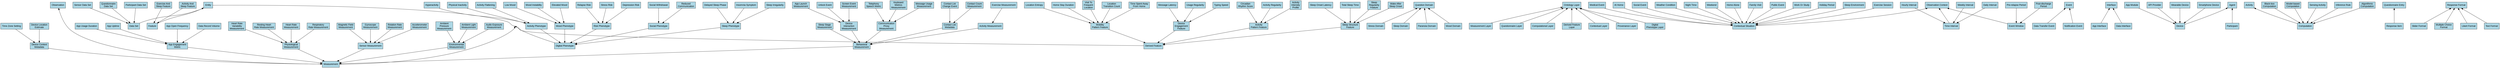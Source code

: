 digraph "Class Hierarchy" {
	graph [concentrate=true,
		nodesep=0.6,
		overlap=false,
		rankdir=TB,
		ranksep=1.0,
		splines=true
	];
	node [fillcolor=lightblue,
		fontname=Arial,
		shape=box,
		style=filled
	];
	edge [fontname=Arial,
		fontsize=10
	];
	{
		graph [rank=min];
		Entity	[label=Entity];
		QuestionDomain	[label="Question Domain"];
		OntologyLayer	[label="Ontology Layer"];
		ObservationContext	[label="Observation Context"];
		Event	[label=Event];
		Interface	[label=Interface];
		Agent	[label=Agent];
		Activity	[label=Activity];
		QuestionnaireEntry	[label="Questionnaire Entry"];
		ResponseFormat	[label="Response Format"];
		Observation	[label=Observation];
	}
	MeasurementLayer	[label="Measurement Layer"];
	MeasurementLayer -> OntologyLayer;
	PublicEvent	[label="Public Event"];
	ContextualSituation	[label="Contextual Situation"];
	PublicEvent -> ContextualSituation;
	ActivityMeasurement	[label="Activity Measurement"];
	BehavioralMeasurement	[label="Behavioral\nMeasurement"];
	ActivityMeasurement -> BehavioralMeasurement;
	DeviceContextMetadata	[label="Device Context\nMetadata"];
	Measurement	[label=Measurement];
	DeviceContextMetadata -> Measurement;
	DataTransferEvent	[label="Data Transfer Event"];
	DataTransferEvent -> Event;
	WakeAfterSleepOnset	[label="Wake After\nSleep Onset"];
	SleepStructureFeature	[label="Sleep Structure\nFeature"];
	WakeAfterSleepOnset -> SleepStructureFeature;
	DeviceInteractionMeasurement	[label="Device\nInteraction\nMeasurement"];
	DeviceInteractionMeasurement -> BehavioralMeasurement;
	Hyperactivity	[label=Hyperactivity];
	ActivityPhenotype	[label="Activity Phenotype"];
	Hyperactivity -> ActivityPhenotype;
	QuestionnaireLayer	[label="Questionnaire Layer"];
	QuestionnaireLayer -> OntologyLayer;
	ComputationalLayer	[label="Computational Layer"];
	ComputationalLayer -> OntologyLayer;
	DailyInterval	[label="Daily Interval"];
	TimeInterval	[label="Time Interval"];
	DailyInterval -> TimeInterval;
	TimeInterval -> ObservationContext;
	TimeSpentAwayFromHome	[label="Time Spent Away\nFrom Home"];
	MobilityPatternFeature	[label="Mobility\nPattern Feature"];
	TimeSpentAwayFromHome -> MobilityPatternFeature;
	EventWindow	[label="Event Window"];
	EventWindow -> ObservationContext;
	ParticipantDataSet	[label="Participant Data Set"];
	DataSet	[label="Data Set"];
	ParticipantDataSet -> DataSet;
	WorkOrStudy	[label="Work Or Study"];
	WorkOrStudy -> ContextualSituation;
	LowMood	[label="Low Mood"];
	MoodPhenotype	[label="Mood Phenotype"];
	LowMood -> MoodPhenotype;
	NotificationEvent	[label="Notification Event"];
	NotificationEvent -> Event;
	RiskPhenotype	[label="Risk Phenotype"];
	DigitalPhenotype	[label="Digital Phenotype"];
	RiskPhenotype -> DigitalPhenotype;
	SocialPhenotype	[label="Social Phenotype"];
	SocialPhenotype -> DigitalPhenotype;
	HolidayPeriod	[label="Holiday Period"];
	HolidayPeriod -> ContextualSituation;
	DataSet -> Entity;
	AppModule	[label="App Module"];
	Device	[label=Device];
	AppModule -> Device;
	DataRecordVolume	[label="Data Record Volume"];
	AppEngagementMetric	[label="App Engagement\nMetric"];
	DataRecordVolume -> AppEngagementMetric;
	RespiratoryRateMeasurement	[label="Respiratory\nRate Measurement"];
	PhysiologicalMeasurement	[label="Physiological\nMeasurement"];
	RespiratoryRateMeasurement -> PhysiologicalMeasurement;
	PhysiologicalMeasurement -> Measurement;
	SleepEnvironment	[label="Sleep Environment"];
	SleepEnvironment -> ContextualSituation;
	ExerciseSession	[label="Exercise Session"];
	ExerciseSession -> ContextualSituation;
	DerivedFeature	[label="Derived Feature"];
	DerivedFeature -> Entity;
	SleepStageMeasurement	[label="Sleep Stage\nMeasurement"];
	SleepStageMeasurement -> BehavioralMeasurement;
	MedicalEvent	[label="Medical Event"];
	MedicalEvent -> ContextualSituation;
	CommunicationProxyMeasurement	[label="Communication\nProxy\nMeasurement"];
	CommunicationProxyMeasurement -> BehavioralMeasurement;
	SensorDataSet	[label="Sensor Data Set"];
	SensorDataSet -> DataSet;
	KeyboardMetricsMeasurement	[label="Keyboard\nMetrics\nMeasurement"];
	KeyboardMetricsMeasurement -> CommunicationProxyMeasurement;
	DelayedSleepPhase	[label="Delayed Sleep Phase"];
	SleepPhenotype	[label="Sleep Phenotype"];
	DelayedSleepPhase -> SleepPhenotype;
	RelapseRisk	[label="Relapse Risk"];
	RelapseRisk -> RiskPhenotype;
	DerivedFeatureLayer	[label="Derived Feature\nLayer"];
	DerivedFeatureLayer -> OntologyLayer;
	AccelerometerMeasurement	[label="Accelerometer\nMeasurement"];
	SensorMeasurement	[label="Sensor Measurement"];
	AccelerometerMeasurement -> SensorMeasurement;
	SliderFormat	[label="Slider Format"];
	SliderFormat -> ResponseFormat;
	APIProvider	[label="API Provider"];
	APIProvider -> Device;
	UsageRegularity	[label="Usage Regularity"];
	DeviceEngagementFeature	[label="Device\nEngagement\nFeature"];
	UsageRegularity -> DeviceEngagementFeature;
	SocialWithdrawal	[label="Social Withdrawal"];
	SocialWithdrawal -> SocialPhenotype;
	LocationEntropy	[label="Location Entropy"];
	LocationEntropy -> MobilityPatternFeature;
	Participant	[label=Participant];
	Participant -> Agent;
	Computation	[label=Computation];
	Computation -> Activity;
	AmbientPressureMeasurement	[label="Ambient\nPressure\nMeasurement"];
	EnvironmentalMeasurement	[label="Environmental\nMeasurement"];
	AmbientPressureMeasurement -> EnvironmentalMeasurement;
	StressDomain	[label="Stress Domain"];
	StressDomain -> QuestionDomain;
	BlackBoxComputation	[label="Black-box\nComputation"];
	BlackBoxComputation -> Computation;
	AtHome	[label="At Home"];
	AtHome -> ContextualSituation;
	SocialEvent	[label="Social Event"];
	SocialEvent -> ContextualSituation;
	EnvironmentalMeasurement -> Measurement;
	Measurement -> Entity;
	Measurement -> Observation;
	HeartRateVariabilityMeasurement	[label="Heart Rate\nVariability\nMeasurement"];
	HeartRateVariabilityMeasurement -> PhysiologicalMeasurement;
	WearableDevice	[label="Wearable Device"];
	WearableDevice -> Device;
	InsomniaSymptom	[label="Insomnia Symptom"];
	InsomniaSymptom -> SleepPhenotype;
	ActivityRegularity	[label="Activity Regularity"];
	ActivityPatternFeature	[label="Activity\nPattern Feature"];
	ActivityRegularity -> ActivityPatternFeature;
	ModelBasedComputation	[label="Model-based\nComputation"];
	ModelBasedComputation -> Computation;
	SensingActivity	[label="Sensing Activity"];
	SensingActivity -> Computation;
	SleepOnsetLatency	[label="Sleep Onset Latency"];
	SleepOnsetLatency -> SleepStructureFeature;
	SleepDomain	[label="Sleep Domain"];
	SleepDomain -> QuestionDomain;
	MultipleChoiceFormat	[label="Multiple Choice\nFormat"];
	MultipleChoiceFormat -> ResponseFormat;
	ExerciseAndSleepFeature	[label="Exercise And\nSleep Feature"];
	Feature	[label=Feature];
	ExerciseAndSleepFeature -> Feature;
	WeatherCondition	[label="Weather Condition"];
	WeatherCondition -> ContextualSituation;
	StressRisk	[label="Stress Risk"];
	StressRisk -> RiskPhenotype;
	SleepStructureFeature -> DerivedFeature;
	PostDischargePeriod	[label="Post-discharge\nPeriod"];
	PostDischargePeriod -> EventWindow;
	HourlyInterval	[label="Hourly Interval"];
	HourlyInterval -> TimeInterval;
	HomeStayDuration	[label="Home Stay Duration"];
	HomeStayDuration -> MobilityPatternFeature;
	MagneticFieldMeasurement	[label="Magnetic Field\nMeasurement"];
	MagneticFieldMeasurement -> SensorMeasurement;
	UnlockEvent	[label="Unlock Event"];
	UnlockEvent -> DeviceInteractionMeasurement;
	Device -> Agent;
	AppEngagementMetric -> Measurement;
	DeviceLocationEstimate	[label="Device Location\nEstimate"];
	DeviceLocationEstimate -> DeviceContextMetadata;
	GyroscopeMeasurement	[label="Gyroscope\nMeasurement"];
	GyroscopeMeasurement -> SensorMeasurement;
	TotalSleepTime	[label="Total Sleep Time"];
	TotalSleepTime -> SleepStructureFeature;
	ExerciseMeasurement	[label="Exercise Measurement"];
	ExerciseMeasurement -> ActivityMeasurement;
	ContactListChangeEvent	[label="Contact List\nChange Event"];
	ContactListMetadata	[label="Contact List\nMetadata"];
	ContactListChangeEvent -> ContactListMetadata;
	WeeklyInterval	[label="Weekly Interval"];
	WeeklyInterval -> TimeInterval;
	SleepRegularityFeature	[label="Sleep\nRegularity\nFeature"];
	SleepRegularityFeature -> SleepStructureFeature;
	LikertFormat	[label="Likert Format"];
	LikertFormat -> ResponseFormat;
	ScreenEventMeasurement	[label="Screen Event\nMeasurement"];
	ScreenEventMeasurement -> DeviceInteractionMeasurement;
	AppUsageDuration	[label="App Usage Duration"];
	AppUsageDuration -> AppEngagementMetric;
	MessageUsageMeasurement	[label="Message Usage\nMeasurement"];
	MessageUsageMeasurement -> CommunicationProxyMeasurement;
	ActivityPatternFeature -> DerivedFeature;
	RotationRateMeasurement	[label="Rotation Rate\nMeasurement"];
	RotationRateMeasurement -> SensorMeasurement;
	NightTime	[label="Night Time"];
	NightTime -> ContextualSituation;
	BehavioralMeasurement -> Measurement;
	Feature -> Entity;
	AmbientLightMeasurement	[label="Ambient Light\nMeasurement"];
	AmbientLightMeasurement -> EnvironmentalMeasurement;
	SmartphoneDevice	[label="Smartphone Device"];
	SmartphoneDevice -> Device;
	MobilityPatternFeature -> DerivedFeature;
	ParanoiaDomain	[label="Paranoia Domain"];
	ParanoiaDomain -> QuestionDomain;
	QuestionnaireDataSet	[label="Questionnaire\nData Set"];
	QuestionnaireDataSet -> DataSet;
	ContextualLayer	[label="Contextual Layer"];
	ContextualLayer -> OntologyLayer;
	SensorMeasurement -> Measurement;
	DepressionRisk	[label="Depression Risk"];
	DepressionRisk -> RiskPhenotype;
	VisitToFrequentLocation	[label="Visit To\nFrequent\nLocation"];
	VisitToFrequentLocation -> MobilityPatternFeature;
	Weekend	[label=Weekend];
	Weekend -> ContextualSituation;
	TelephonySpeechMetric	[label="Telephony\nSpeech Metric"];
	TelephonySpeechMetric -> CommunicationProxyMeasurement;
	TimeZoneSetting	[label="Time Zone Setting"];
	TimeZoneSetting -> DeviceContextMetadata;
	ActivityIntensityProfile	[label="Activity\nIntensity\nProfile"];
	ActivityIntensityProfile -> ActivityPatternFeature;
	DeviceEngagementFeature -> DerivedFeature;
	AudioExposureMeasurement	[label="Audio Exposure\nMeasurement"];
	AudioExposureMeasurement -> EnvironmentalMeasurement;
	ContactCountMeasurement	[label="Contact Count\nMeasurement"];
	ContactCountMeasurement -> ContactListMetadata;
	PhysicalInactivity	[label="Physical Inactivity"];
	PhysicalInactivity -> ActivityPhenotype;
	TypingSpeed	[label="Typing Speed"];
	TypingSpeed -> DeviceEngagementFeature;
	AppUptime	[label="App Uptime"];
	AppUptime -> AppEngagementMetric;
	AppInterface	[label="App Interface"];
	AppInterface -> Interface;
	DataInterface	[label="Data Interface"];
	DataInterface -> Interface;
	CircadianRhythmScore	[label="Circadian\nRhythm Score"];
	CircadianRhythmScore -> ActivityPatternFeature;
	AppOpenFrequency	[label="App Open Frequency"];
	AppOpenFrequency -> AppEngagementMetric;
	DigitalPhenotype -> Entity;
	ProvenanceLayer	[label="Provenance Layer"];
	ProvenanceLayer -> OntologyLayer;
	ContactListMetadata -> BehavioralMeasurement;
	PreRelapsePeriod	[label="Pre-relapse Period"];
	PreRelapsePeriod -> EventWindow;
	AppLaunchMeasurement	[label="App Launch\nMeasurement"];
	AppLaunchMeasurement -> DeviceInteractionMeasurement;
	SleepIrregularity	[label="Sleep Irregularity"];
	SleepIrregularity -> SleepPhenotype;
	ActivityFlattening	[label="Activity Flattening"];
	ActivityFlattening -> ActivityPhenotype;
	RestingHeartRateMeasurement	[label="Resting Heart\nRate Measurement"];
	RestingHeartRateMeasurement -> PhysiologicalMeasurement;
	ReducedCommunication	[label="Reduced\nCommunication"];
	ReducedCommunication -> SocialPhenotype;
	MoodInstability	[label="Mood Instability"];
	MoodInstability -> MoodPhenotype;
	MoodDomain	[label="Mood Domain"];
	MoodDomain -> QuestionDomain;
	HomeAlone	[label="Home Alone"];
	HomeAlone -> ContextualSituation;
	LocationTransitionCount	[label="Location\nTransition Count"];
	LocationTransitionCount -> MobilityPatternFeature;
	InferenceRule	[label="Inference Rule"];
	InferenceRule -> Computation;
	AlgorithmicComputation	[label="Algorithmic\nComputation"];
	AlgorithmicComputation -> Computation;
	ElevatedMood	[label="Elevated Mood"];
	ElevatedMood -> MoodPhenotype;
	ActivityPhenotype -> DigitalPhenotype;
	MessageLatency	[label="Message Latency"];
	MessageLatency -> DeviceEngagementFeature;
	ActivityAndSleepFeature	[label="Activity And\nSleep Feature"];
	ActivityAndSleepFeature -> Feature;
	DigitalPhenotypingLayer	[label="Digital\nPhenotype Layer"];
	DigitalPhenotypingLayer -> OntologyLayer;
	HeartRateMeasurement	[label="Heart Rate\nMeasurement"];
	HeartRateMeasurement -> PhysiologicalMeasurement;
	TextFormat	[label="Text Format"];
	TextFormat -> ResponseFormat;
	ResponseItem	[label="Response Item"];
	ResponseItem -> QuestionnaireEntry;
	ContextualSituation -> ObservationContext;
	SleepPhenotype -> DigitalPhenotype;
	FamilyVisit	[label="Family Visit"];
	FamilyVisit -> ContextualSituation;
	MoodPhenotype -> DigitalPhenotype;
}
